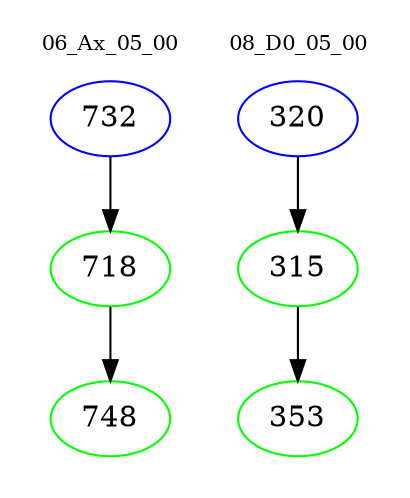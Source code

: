 digraph{
subgraph cluster_0 {
color = white
label = "06_Ax_05_00";
fontsize=10;
T0_732 [label="732", color="blue"]
T0_732 -> T0_718 [color="black"]
T0_718 [label="718", color="green"]
T0_718 -> T0_748 [color="black"]
T0_748 [label="748", color="green"]
}
subgraph cluster_1 {
color = white
label = "08_D0_05_00";
fontsize=10;
T1_320 [label="320", color="blue"]
T1_320 -> T1_315 [color="black"]
T1_315 [label="315", color="green"]
T1_315 -> T1_353 [color="black"]
T1_353 [label="353", color="green"]
}
}
